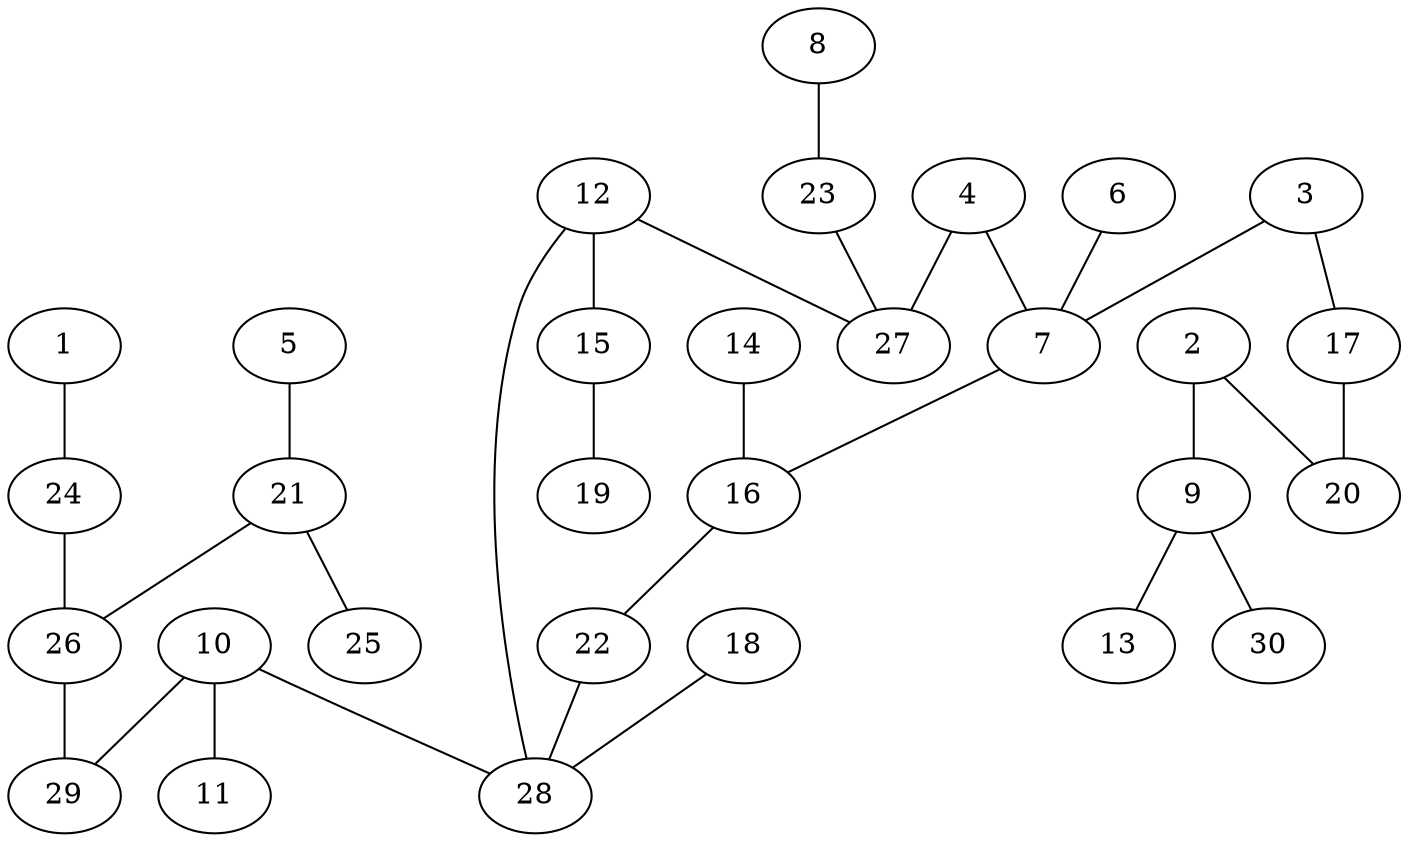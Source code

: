digraph gr1 { 
	edge [dir=none];
	1 -> 24;
	2 -> 20;
	2 -> 9;
	3 -> 7;
	3 -> 17;
	4 -> 7;
	4 -> 27;
	5 -> 21;
	6 -> 7;
	7 -> 16;
	8 -> 23;
	9 -> 13;
	9 -> 30;
	10 -> 28;
	10 -> 11;
	10 -> 29;
	12 -> 27;
	12 -> 15;
	12 -> 28;
	14 -> 16;
	15 -> 19;
	16 -> 22;
	17 -> 20;
	18 -> 28;
	21 -> 26;
	21 -> 25;
	22 -> 28;
	23 -> 27;
	24 -> 26;
	26 -> 29;
}